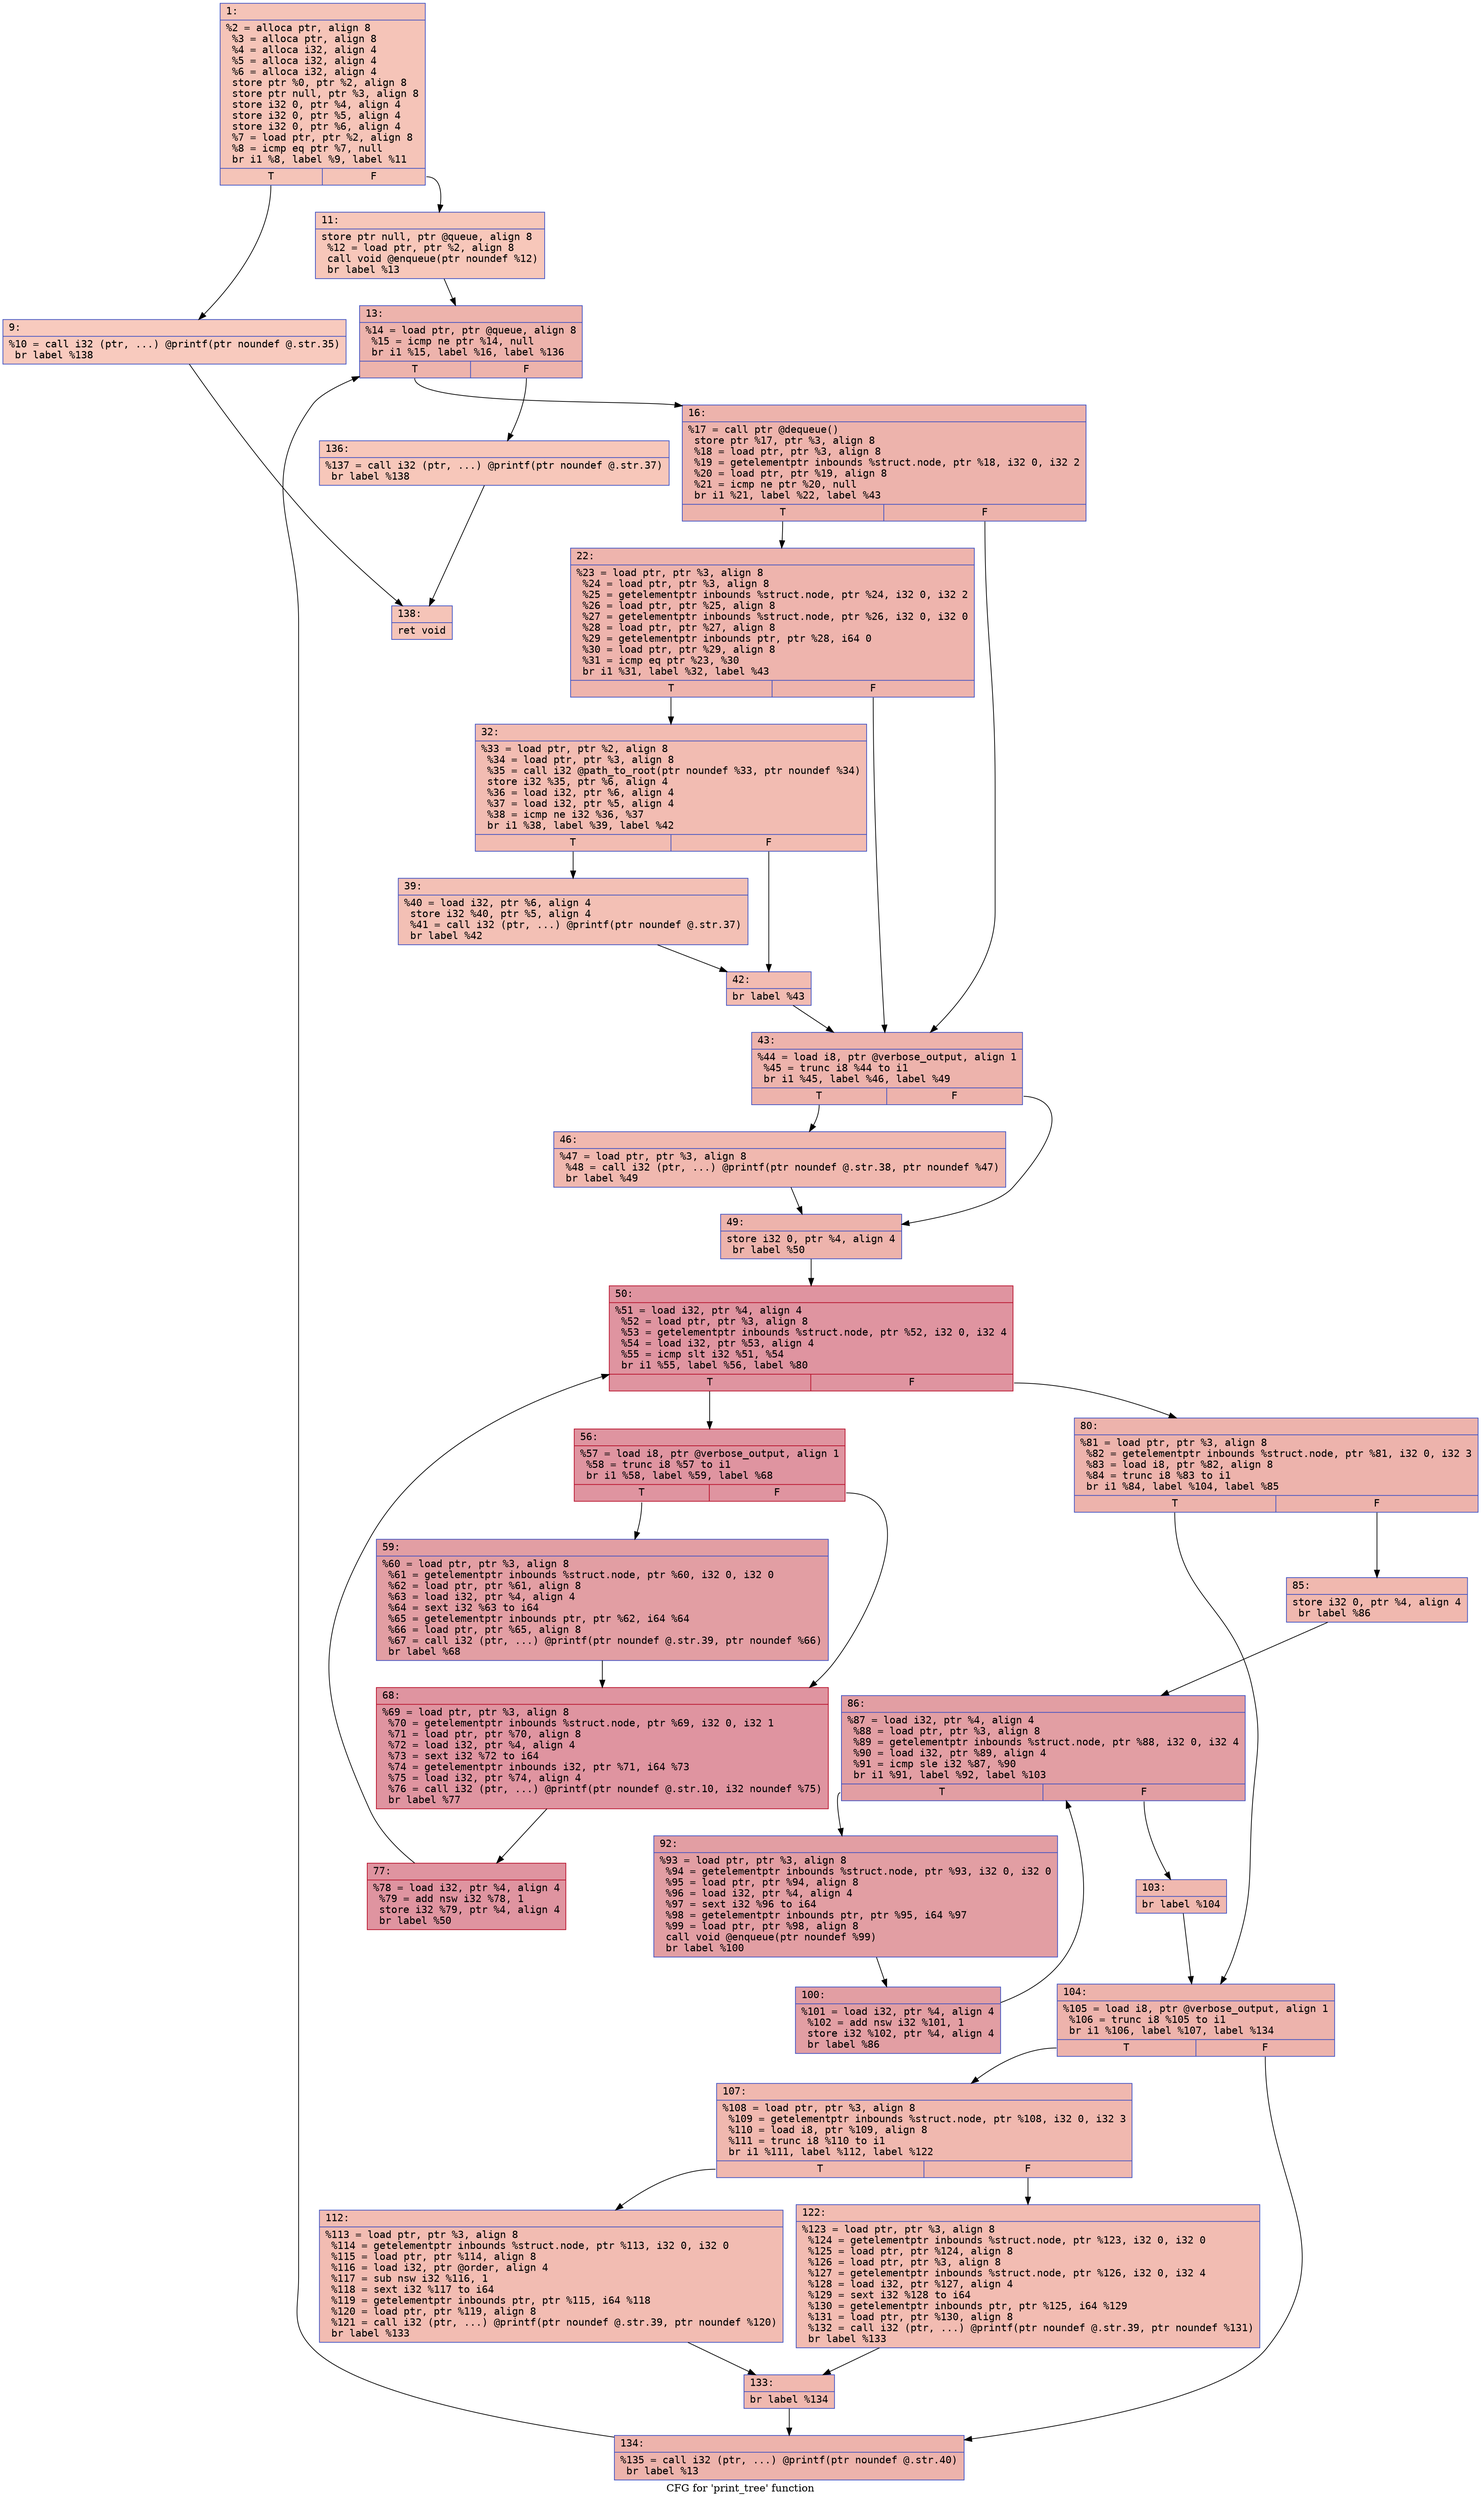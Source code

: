 digraph "CFG for 'print_tree' function" {
	label="CFG for 'print_tree' function";

	Node0x60000202fc50 [shape=record,color="#3d50c3ff", style=filled, fillcolor="#e97a5f70" fontname="Courier",label="{1:\l|  %2 = alloca ptr, align 8\l  %3 = alloca ptr, align 8\l  %4 = alloca i32, align 4\l  %5 = alloca i32, align 4\l  %6 = alloca i32, align 4\l  store ptr %0, ptr %2, align 8\l  store ptr null, ptr %3, align 8\l  store i32 0, ptr %4, align 4\l  store i32 0, ptr %5, align 4\l  store i32 0, ptr %6, align 4\l  %7 = load ptr, ptr %2, align 8\l  %8 = icmp eq ptr %7, null\l  br i1 %8, label %9, label %11\l|{<s0>T|<s1>F}}"];
	Node0x60000202fc50:s0 -> Node0x60000202fca0[tooltip="1 -> 9\nProbability 37.50%" ];
	Node0x60000202fc50:s1 -> Node0x60000202fcf0[tooltip="1 -> 11\nProbability 62.50%" ];
	Node0x60000202fca0 [shape=record,color="#3d50c3ff", style=filled, fillcolor="#ef886b70" fontname="Courier",label="{9:\l|  %10 = call i32 (ptr, ...) @printf(ptr noundef @.str.35)\l  br label %138\l}"];
	Node0x60000202fca0 -> Node0x6000020285f0[tooltip="9 -> 138\nProbability 100.00%" ];
	Node0x60000202fcf0 [shape=record,color="#3d50c3ff", style=filled, fillcolor="#ec7f6370" fontname="Courier",label="{11:\l|  store ptr null, ptr @queue, align 8\l  %12 = load ptr, ptr %2, align 8\l  call void @enqueue(ptr noundef %12)\l  br label %13\l}"];
	Node0x60000202fcf0 -> Node0x60000202fd40[tooltip="11 -> 13\nProbability 100.00%" ];
	Node0x60000202fd40 [shape=record,color="#3d50c3ff", style=filled, fillcolor="#d6524470" fontname="Courier",label="{13:\l|  %14 = load ptr, ptr @queue, align 8\l  %15 = icmp ne ptr %14, null\l  br i1 %15, label %16, label %136\l|{<s0>T|<s1>F}}"];
	Node0x60000202fd40:s0 -> Node0x60000202fd90[tooltip="13 -> 16\nProbability 96.88%" ];
	Node0x60000202fd40:s1 -> Node0x6000020285a0[tooltip="13 -> 136\nProbability 3.12%" ];
	Node0x60000202fd90 [shape=record,color="#3d50c3ff", style=filled, fillcolor="#d6524470" fontname="Courier",label="{16:\l|  %17 = call ptr @dequeue()\l  store ptr %17, ptr %3, align 8\l  %18 = load ptr, ptr %3, align 8\l  %19 = getelementptr inbounds %struct.node, ptr %18, i32 0, i32 2\l  %20 = load ptr, ptr %19, align 8\l  %21 = icmp ne ptr %20, null\l  br i1 %21, label %22, label %43\l|{<s0>T|<s1>F}}"];
	Node0x60000202fd90:s0 -> Node0x60000202fde0[tooltip="16 -> 22\nProbability 62.50%" ];
	Node0x60000202fd90:s1 -> Node0x60000202ff20[tooltip="16 -> 43\nProbability 37.50%" ];
	Node0x60000202fde0 [shape=record,color="#3d50c3ff", style=filled, fillcolor="#d8564670" fontname="Courier",label="{22:\l|  %23 = load ptr, ptr %3, align 8\l  %24 = load ptr, ptr %3, align 8\l  %25 = getelementptr inbounds %struct.node, ptr %24, i32 0, i32 2\l  %26 = load ptr, ptr %25, align 8\l  %27 = getelementptr inbounds %struct.node, ptr %26, i32 0, i32 0\l  %28 = load ptr, ptr %27, align 8\l  %29 = getelementptr inbounds ptr, ptr %28, i64 0\l  %30 = load ptr, ptr %29, align 8\l  %31 = icmp eq ptr %23, %30\l  br i1 %31, label %32, label %43\l|{<s0>T|<s1>F}}"];
	Node0x60000202fde0:s0 -> Node0x60000202fe30[tooltip="22 -> 32\nProbability 37.50%" ];
	Node0x60000202fde0:s1 -> Node0x60000202ff20[tooltip="22 -> 43\nProbability 62.50%" ];
	Node0x60000202fe30 [shape=record,color="#3d50c3ff", style=filled, fillcolor="#e1675170" fontname="Courier",label="{32:\l|  %33 = load ptr, ptr %2, align 8\l  %34 = load ptr, ptr %3, align 8\l  %35 = call i32 @path_to_root(ptr noundef %33, ptr noundef %34)\l  store i32 %35, ptr %6, align 4\l  %36 = load i32, ptr %6, align 4\l  %37 = load i32, ptr %5, align 4\l  %38 = icmp ne i32 %36, %37\l  br i1 %38, label %39, label %42\l|{<s0>T|<s1>F}}"];
	Node0x60000202fe30:s0 -> Node0x60000202fe80[tooltip="32 -> 39\nProbability 50.00%" ];
	Node0x60000202fe30:s1 -> Node0x60000202fed0[tooltip="32 -> 42\nProbability 50.00%" ];
	Node0x60000202fe80 [shape=record,color="#3d50c3ff", style=filled, fillcolor="#e5705870" fontname="Courier",label="{39:\l|  %40 = load i32, ptr %6, align 4\l  store i32 %40, ptr %5, align 4\l  %41 = call i32 (ptr, ...) @printf(ptr noundef @.str.37)\l  br label %42\l}"];
	Node0x60000202fe80 -> Node0x60000202fed0[tooltip="39 -> 42\nProbability 100.00%" ];
	Node0x60000202fed0 [shape=record,color="#3d50c3ff", style=filled, fillcolor="#e1675170" fontname="Courier",label="{42:\l|  br label %43\l}"];
	Node0x60000202fed0 -> Node0x60000202ff20[tooltip="42 -> 43\nProbability 100.00%" ];
	Node0x60000202ff20 [shape=record,color="#3d50c3ff", style=filled, fillcolor="#d6524470" fontname="Courier",label="{43:\l|  %44 = load i8, ptr @verbose_output, align 1\l  %45 = trunc i8 %44 to i1\l  br i1 %45, label %46, label %49\l|{<s0>T|<s1>F}}"];
	Node0x60000202ff20:s0 -> Node0x60000202ff70[tooltip="43 -> 46\nProbability 50.00%" ];
	Node0x60000202ff20:s1 -> Node0x600002028000[tooltip="43 -> 49\nProbability 50.00%" ];
	Node0x60000202ff70 [shape=record,color="#3d50c3ff", style=filled, fillcolor="#dc5d4a70" fontname="Courier",label="{46:\l|  %47 = load ptr, ptr %3, align 8\l  %48 = call i32 (ptr, ...) @printf(ptr noundef @.str.38, ptr noundef %47)\l  br label %49\l}"];
	Node0x60000202ff70 -> Node0x600002028000[tooltip="46 -> 49\nProbability 100.00%" ];
	Node0x600002028000 [shape=record,color="#3d50c3ff", style=filled, fillcolor="#d6524470" fontname="Courier",label="{49:\l|  store i32 0, ptr %4, align 4\l  br label %50\l}"];
	Node0x600002028000 -> Node0x600002028050[tooltip="49 -> 50\nProbability 100.00%" ];
	Node0x600002028050 [shape=record,color="#b70d28ff", style=filled, fillcolor="#b70d2870" fontname="Courier",label="{50:\l|  %51 = load i32, ptr %4, align 4\l  %52 = load ptr, ptr %3, align 8\l  %53 = getelementptr inbounds %struct.node, ptr %52, i32 0, i32 4\l  %54 = load i32, ptr %53, align 4\l  %55 = icmp slt i32 %51, %54\l  br i1 %55, label %56, label %80\l|{<s0>T|<s1>F}}"];
	Node0x600002028050:s0 -> Node0x6000020280a0[tooltip="50 -> 56\nProbability 96.88%" ];
	Node0x600002028050:s1 -> Node0x6000020281e0[tooltip="50 -> 80\nProbability 3.12%" ];
	Node0x6000020280a0 [shape=record,color="#b70d28ff", style=filled, fillcolor="#b70d2870" fontname="Courier",label="{56:\l|  %57 = load i8, ptr @verbose_output, align 1\l  %58 = trunc i8 %57 to i1\l  br i1 %58, label %59, label %68\l|{<s0>T|<s1>F}}"];
	Node0x6000020280a0:s0 -> Node0x6000020280f0[tooltip="56 -> 59\nProbability 50.00%" ];
	Node0x6000020280a0:s1 -> Node0x600002028140[tooltip="56 -> 68\nProbability 50.00%" ];
	Node0x6000020280f0 [shape=record,color="#3d50c3ff", style=filled, fillcolor="#be242e70" fontname="Courier",label="{59:\l|  %60 = load ptr, ptr %3, align 8\l  %61 = getelementptr inbounds %struct.node, ptr %60, i32 0, i32 0\l  %62 = load ptr, ptr %61, align 8\l  %63 = load i32, ptr %4, align 4\l  %64 = sext i32 %63 to i64\l  %65 = getelementptr inbounds ptr, ptr %62, i64 %64\l  %66 = load ptr, ptr %65, align 8\l  %67 = call i32 (ptr, ...) @printf(ptr noundef @.str.39, ptr noundef %66)\l  br label %68\l}"];
	Node0x6000020280f0 -> Node0x600002028140[tooltip="59 -> 68\nProbability 100.00%" ];
	Node0x600002028140 [shape=record,color="#b70d28ff", style=filled, fillcolor="#b70d2870" fontname="Courier",label="{68:\l|  %69 = load ptr, ptr %3, align 8\l  %70 = getelementptr inbounds %struct.node, ptr %69, i32 0, i32 1\l  %71 = load ptr, ptr %70, align 8\l  %72 = load i32, ptr %4, align 4\l  %73 = sext i32 %72 to i64\l  %74 = getelementptr inbounds i32, ptr %71, i64 %73\l  %75 = load i32, ptr %74, align 4\l  %76 = call i32 (ptr, ...) @printf(ptr noundef @.str.10, i32 noundef %75)\l  br label %77\l}"];
	Node0x600002028140 -> Node0x600002028190[tooltip="68 -> 77\nProbability 100.00%" ];
	Node0x600002028190 [shape=record,color="#b70d28ff", style=filled, fillcolor="#b70d2870" fontname="Courier",label="{77:\l|  %78 = load i32, ptr %4, align 4\l  %79 = add nsw i32 %78, 1\l  store i32 %79, ptr %4, align 4\l  br label %50\l}"];
	Node0x600002028190 -> Node0x600002028050[tooltip="77 -> 50\nProbability 100.00%" ];
	Node0x6000020281e0 [shape=record,color="#3d50c3ff", style=filled, fillcolor="#d6524470" fontname="Courier",label="{80:\l|  %81 = load ptr, ptr %3, align 8\l  %82 = getelementptr inbounds %struct.node, ptr %81, i32 0, i32 3\l  %83 = load i8, ptr %82, align 8\l  %84 = trunc i8 %83 to i1\l  br i1 %84, label %104, label %85\l|{<s0>T|<s1>F}}"];
	Node0x6000020281e0:s0 -> Node0x6000020283c0[tooltip="80 -> 104\nProbability 50.00%" ];
	Node0x6000020281e0:s1 -> Node0x600002028230[tooltip="80 -> 85\nProbability 50.00%" ];
	Node0x600002028230 [shape=record,color="#3d50c3ff", style=filled, fillcolor="#dc5d4a70" fontname="Courier",label="{85:\l|  store i32 0, ptr %4, align 4\l  br label %86\l}"];
	Node0x600002028230 -> Node0x600002028280[tooltip="85 -> 86\nProbability 100.00%" ];
	Node0x600002028280 [shape=record,color="#3d50c3ff", style=filled, fillcolor="#be242e70" fontname="Courier",label="{86:\l|  %87 = load i32, ptr %4, align 4\l  %88 = load ptr, ptr %3, align 8\l  %89 = getelementptr inbounds %struct.node, ptr %88, i32 0, i32 4\l  %90 = load i32, ptr %89, align 4\l  %91 = icmp sle i32 %87, %90\l  br i1 %91, label %92, label %103\l|{<s0>T|<s1>F}}"];
	Node0x600002028280:s0 -> Node0x6000020282d0[tooltip="86 -> 92\nProbability 96.88%" ];
	Node0x600002028280:s1 -> Node0x600002028370[tooltip="86 -> 103\nProbability 3.12%" ];
	Node0x6000020282d0 [shape=record,color="#3d50c3ff", style=filled, fillcolor="#be242e70" fontname="Courier",label="{92:\l|  %93 = load ptr, ptr %3, align 8\l  %94 = getelementptr inbounds %struct.node, ptr %93, i32 0, i32 0\l  %95 = load ptr, ptr %94, align 8\l  %96 = load i32, ptr %4, align 4\l  %97 = sext i32 %96 to i64\l  %98 = getelementptr inbounds ptr, ptr %95, i64 %97\l  %99 = load ptr, ptr %98, align 8\l  call void @enqueue(ptr noundef %99)\l  br label %100\l}"];
	Node0x6000020282d0 -> Node0x600002028320[tooltip="92 -> 100\nProbability 100.00%" ];
	Node0x600002028320 [shape=record,color="#3d50c3ff", style=filled, fillcolor="#be242e70" fontname="Courier",label="{100:\l|  %101 = load i32, ptr %4, align 4\l  %102 = add nsw i32 %101, 1\l  store i32 %102, ptr %4, align 4\l  br label %86\l}"];
	Node0x600002028320 -> Node0x600002028280[tooltip="100 -> 86\nProbability 100.00%" ];
	Node0x600002028370 [shape=record,color="#3d50c3ff", style=filled, fillcolor="#dc5d4a70" fontname="Courier",label="{103:\l|  br label %104\l}"];
	Node0x600002028370 -> Node0x6000020283c0[tooltip="103 -> 104\nProbability 100.00%" ];
	Node0x6000020283c0 [shape=record,color="#3d50c3ff", style=filled, fillcolor="#d6524470" fontname="Courier",label="{104:\l|  %105 = load i8, ptr @verbose_output, align 1\l  %106 = trunc i8 %105 to i1\l  br i1 %106, label %107, label %134\l|{<s0>T|<s1>F}}"];
	Node0x6000020283c0:s0 -> Node0x600002028410[tooltip="104 -> 107\nProbability 50.00%" ];
	Node0x6000020283c0:s1 -> Node0x600002028550[tooltip="104 -> 134\nProbability 50.00%" ];
	Node0x600002028410 [shape=record,color="#3d50c3ff", style=filled, fillcolor="#dc5d4a70" fontname="Courier",label="{107:\l|  %108 = load ptr, ptr %3, align 8\l  %109 = getelementptr inbounds %struct.node, ptr %108, i32 0, i32 3\l  %110 = load i8, ptr %109, align 8\l  %111 = trunc i8 %110 to i1\l  br i1 %111, label %112, label %122\l|{<s0>T|<s1>F}}"];
	Node0x600002028410:s0 -> Node0x600002028460[tooltip="107 -> 112\nProbability 50.00%" ];
	Node0x600002028410:s1 -> Node0x6000020284b0[tooltip="107 -> 122\nProbability 50.00%" ];
	Node0x600002028460 [shape=record,color="#3d50c3ff", style=filled, fillcolor="#e1675170" fontname="Courier",label="{112:\l|  %113 = load ptr, ptr %3, align 8\l  %114 = getelementptr inbounds %struct.node, ptr %113, i32 0, i32 0\l  %115 = load ptr, ptr %114, align 8\l  %116 = load i32, ptr @order, align 4\l  %117 = sub nsw i32 %116, 1\l  %118 = sext i32 %117 to i64\l  %119 = getelementptr inbounds ptr, ptr %115, i64 %118\l  %120 = load ptr, ptr %119, align 8\l  %121 = call i32 (ptr, ...) @printf(ptr noundef @.str.39, ptr noundef %120)\l  br label %133\l}"];
	Node0x600002028460 -> Node0x600002028500[tooltip="112 -> 133\nProbability 100.00%" ];
	Node0x6000020284b0 [shape=record,color="#3d50c3ff", style=filled, fillcolor="#e1675170" fontname="Courier",label="{122:\l|  %123 = load ptr, ptr %3, align 8\l  %124 = getelementptr inbounds %struct.node, ptr %123, i32 0, i32 0\l  %125 = load ptr, ptr %124, align 8\l  %126 = load ptr, ptr %3, align 8\l  %127 = getelementptr inbounds %struct.node, ptr %126, i32 0, i32 4\l  %128 = load i32, ptr %127, align 4\l  %129 = sext i32 %128 to i64\l  %130 = getelementptr inbounds ptr, ptr %125, i64 %129\l  %131 = load ptr, ptr %130, align 8\l  %132 = call i32 (ptr, ...) @printf(ptr noundef @.str.39, ptr noundef %131)\l  br label %133\l}"];
	Node0x6000020284b0 -> Node0x600002028500[tooltip="122 -> 133\nProbability 100.00%" ];
	Node0x600002028500 [shape=record,color="#3d50c3ff", style=filled, fillcolor="#dc5d4a70" fontname="Courier",label="{133:\l|  br label %134\l}"];
	Node0x600002028500 -> Node0x600002028550[tooltip="133 -> 134\nProbability 100.00%" ];
	Node0x600002028550 [shape=record,color="#3d50c3ff", style=filled, fillcolor="#d6524470" fontname="Courier",label="{134:\l|  %135 = call i32 (ptr, ...) @printf(ptr noundef @.str.40)\l  br label %13\l}"];
	Node0x600002028550 -> Node0x60000202fd40[tooltip="134 -> 13\nProbability 100.00%" ];
	Node0x6000020285a0 [shape=record,color="#3d50c3ff", style=filled, fillcolor="#ec7f6370" fontname="Courier",label="{136:\l|  %137 = call i32 (ptr, ...) @printf(ptr noundef @.str.37)\l  br label %138\l}"];
	Node0x6000020285a0 -> Node0x6000020285f0[tooltip="136 -> 138\nProbability 100.00%" ];
	Node0x6000020285f0 [shape=record,color="#3d50c3ff", style=filled, fillcolor="#e97a5f70" fontname="Courier",label="{138:\l|  ret void\l}"];
}
